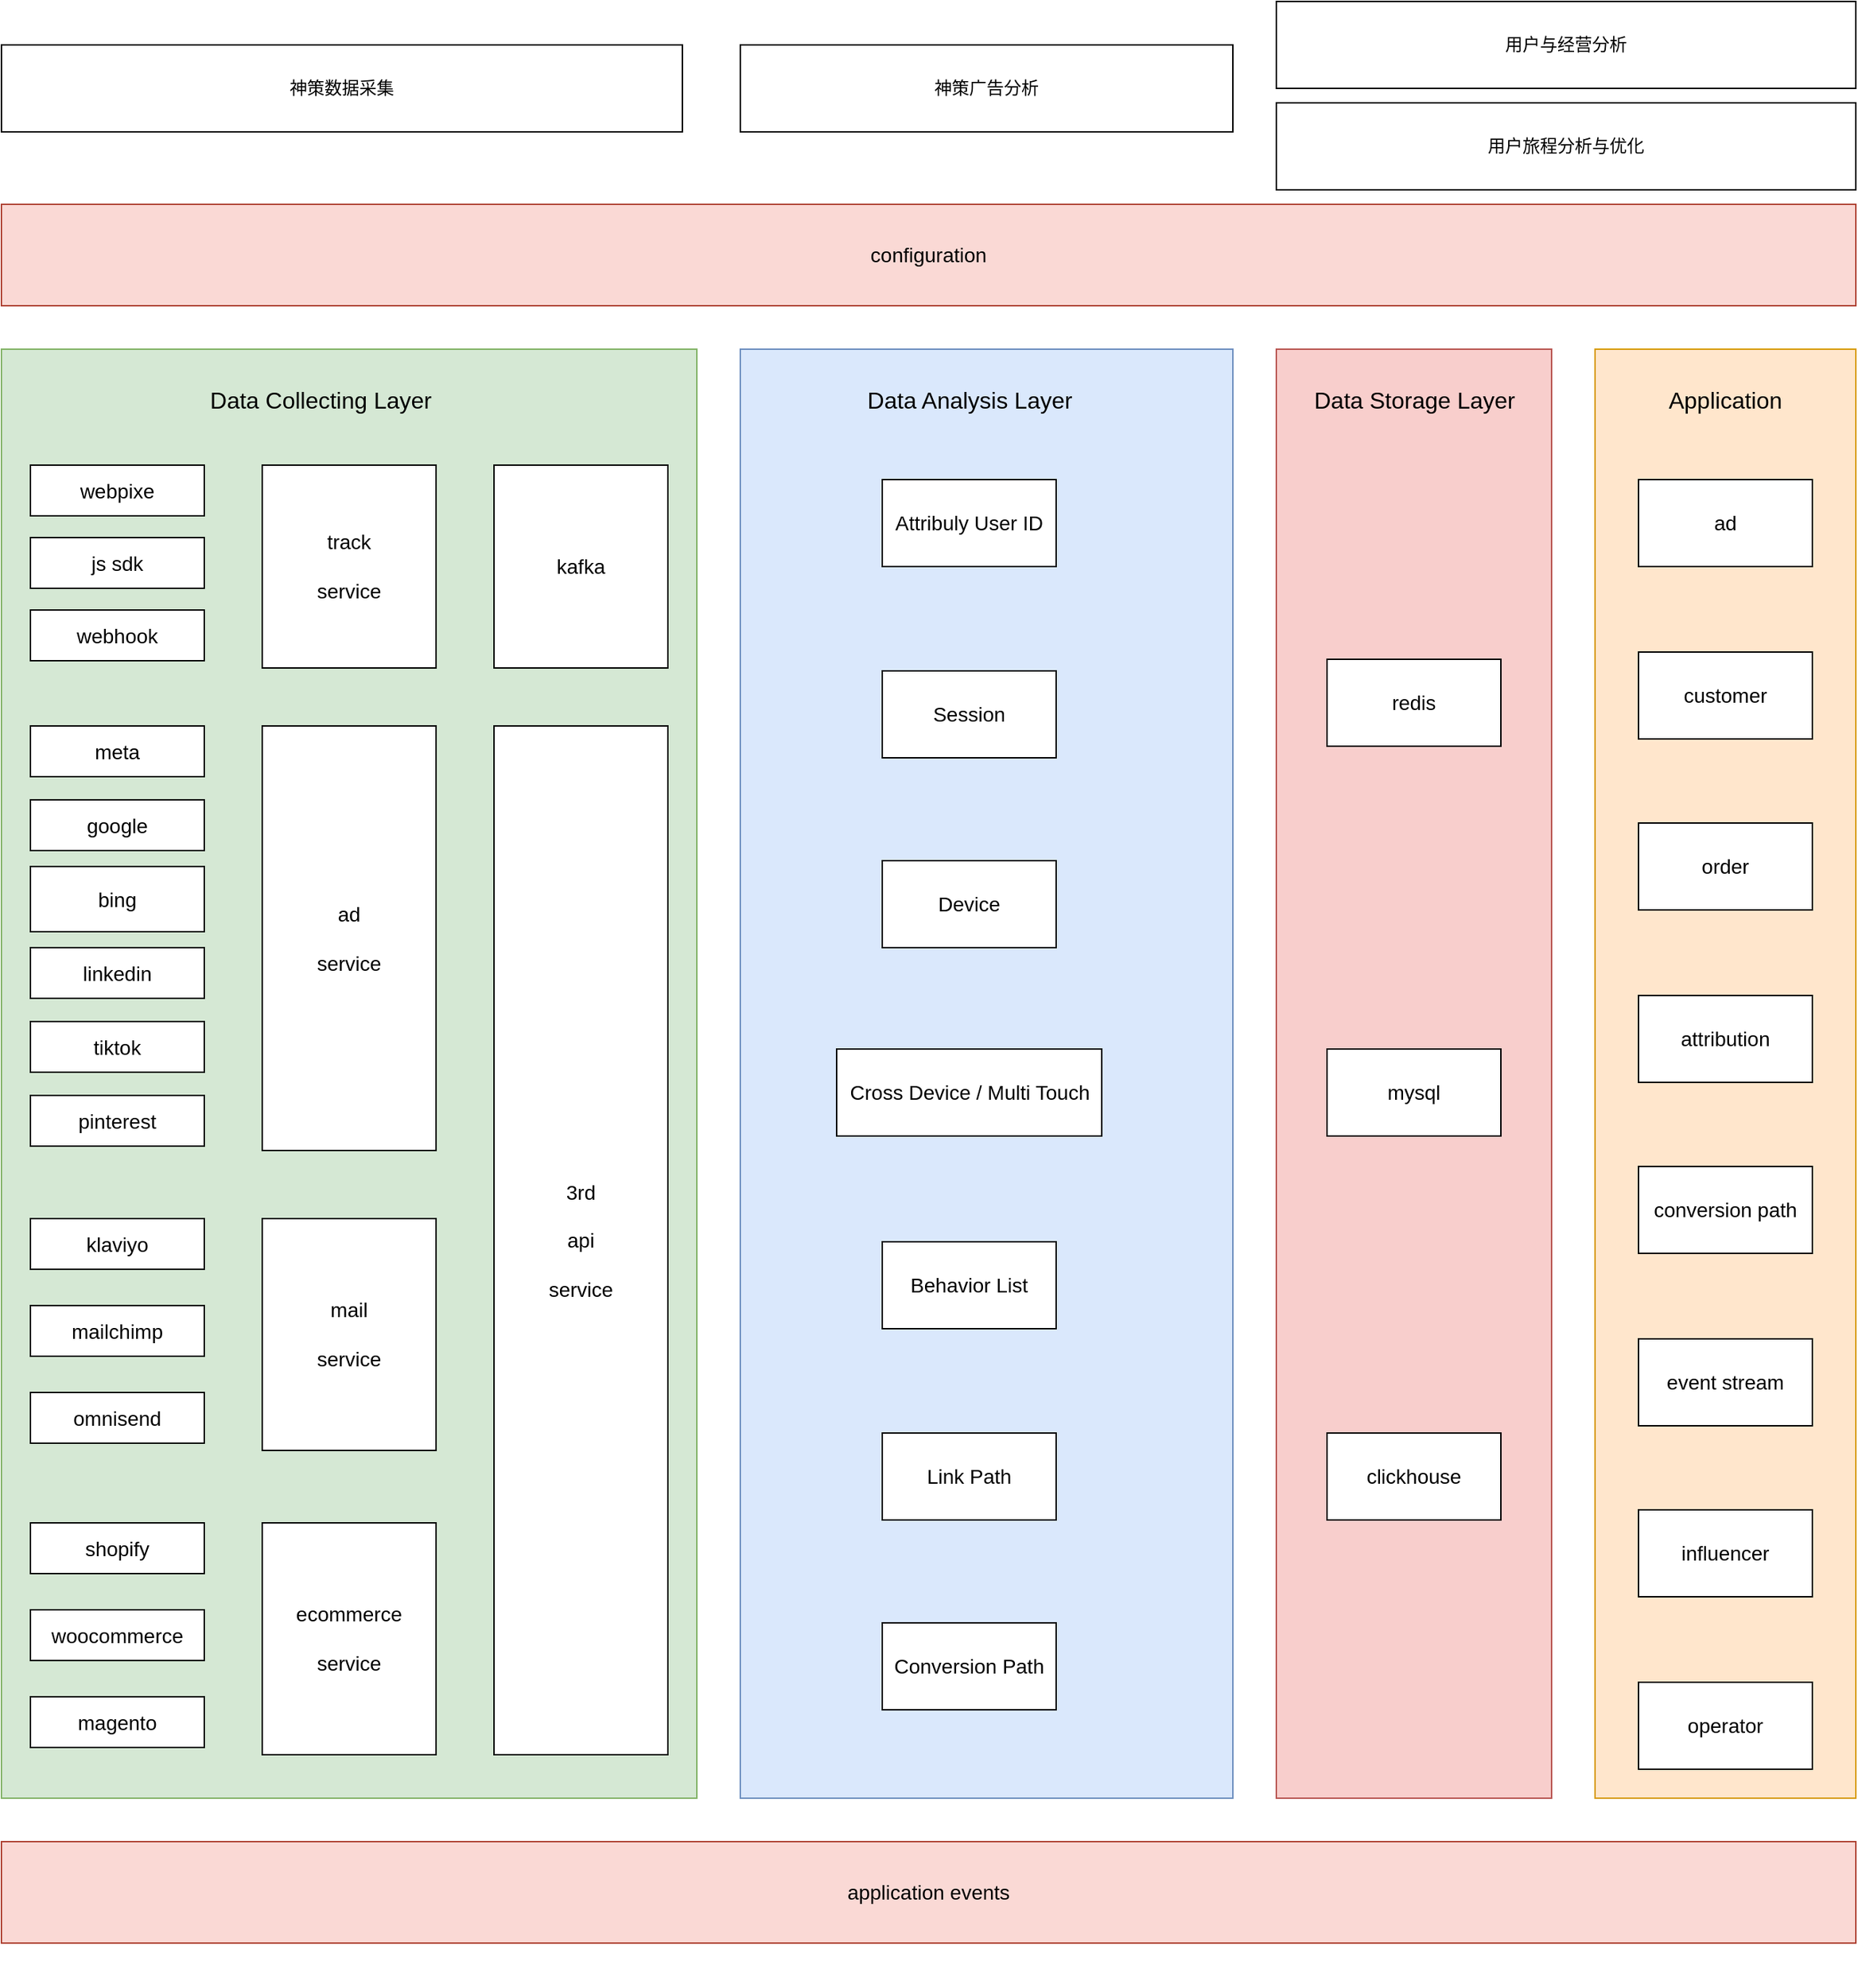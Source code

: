 <mxfile version="22.1.11" type="github">
  <diagram name="第 1 页" id="z60zmUDA_NRWNLkNqfMZ">
    <mxGraphModel dx="1026" dy="581" grid="1" gridSize="10" guides="1" tooltips="1" connect="1" arrows="1" fold="1" page="1" pageScale="1" pageWidth="827" pageHeight="1169" math="0" shadow="0">
      <root>
        <mxCell id="0" />
        <mxCell id="1" parent="0" />
        <mxCell id="jyB_UmzL48LcIVnqlv-9-22" value="" style="rounded=0;whiteSpace=wrap;html=1;fontSize=14;fillColor=#dae8fc;strokeColor=#6c8ebf;" parent="1" vertex="1">
          <mxGeometry x="600" y="290" width="340" height="1000" as="geometry" />
        </mxCell>
        <mxCell id="jyB_UmzL48LcIVnqlv-9-23" value="" style="rounded=0;whiteSpace=wrap;html=1;fontSize=14;fillColor=#f8cecc;strokeColor=#b85450;" parent="1" vertex="1">
          <mxGeometry x="970" y="290" width="190" height="1000" as="geometry" />
        </mxCell>
        <mxCell id="ryWL0rZuBNHNWBqCZ-Gl-1" value="Data Analysis Layer" style="text;html=1;strokeColor=none;fillColor=none;align=center;verticalAlign=middle;whiteSpace=wrap;rounded=0;fontSize=16;" parent="1" vertex="1">
          <mxGeometry x="685.5" y="310" width="145" height="30" as="geometry" />
        </mxCell>
        <mxCell id="ryWL0rZuBNHNWBqCZ-Gl-2" value="Data Storage Layer" style="text;html=1;strokeColor=none;fillColor=none;align=center;verticalAlign=middle;whiteSpace=wrap;rounded=0;fontSize=16;" parent="1" vertex="1">
          <mxGeometry x="987.5" y="310" width="155" height="30" as="geometry" />
        </mxCell>
        <mxCell id="ryWL0rZuBNHNWBqCZ-Gl-3" value="redis" style="rounded=0;whiteSpace=wrap;html=1;fontSize=14;" parent="1" vertex="1">
          <mxGeometry x="1005" y="504" width="120" height="60" as="geometry" />
        </mxCell>
        <mxCell id="ryWL0rZuBNHNWBqCZ-Gl-4" value="application events" style="rounded=0;whiteSpace=wrap;html=1;fontSize=14;fillColor=#fad9d5;strokeColor=#ae4132;" parent="1" vertex="1">
          <mxGeometry x="90" y="1320" width="1280" height="70" as="geometry" />
        </mxCell>
        <mxCell id="ryWL0rZuBNHNWBqCZ-Gl-5" value="mysql" style="rounded=0;whiteSpace=wrap;html=1;fontSize=14;" parent="1" vertex="1">
          <mxGeometry x="1005" y="773" width="120" height="60" as="geometry" />
        </mxCell>
        <mxCell id="ryWL0rZuBNHNWBqCZ-Gl-6" value="clickhouse" style="rounded=0;whiteSpace=wrap;html=1;fontSize=14;" parent="1" vertex="1">
          <mxGeometry x="1005" y="1038" width="120" height="60" as="geometry" />
        </mxCell>
        <mxCell id="ryWL0rZuBNHNWBqCZ-Gl-7" value="" style="rounded=0;whiteSpace=wrap;html=1;fontSize=14;fillColor=#ffe6cc;strokeColor=#d79b00;" parent="1" vertex="1">
          <mxGeometry x="1190" y="290" width="180" height="1000" as="geometry" />
        </mxCell>
        <mxCell id="ryWL0rZuBNHNWBqCZ-Gl-8" value="Application" style="text;html=1;strokeColor=none;fillColor=none;align=center;verticalAlign=middle;whiteSpace=wrap;rounded=0;fontSize=16;" parent="1" vertex="1">
          <mxGeometry x="1250" y="310" width="60" height="30" as="geometry" />
        </mxCell>
        <mxCell id="ryWL0rZuBNHNWBqCZ-Gl-9" value="ad" style="rounded=0;whiteSpace=wrap;html=1;fontSize=14;" parent="1" vertex="1">
          <mxGeometry x="1220" y="380" width="120" height="60" as="geometry" />
        </mxCell>
        <mxCell id="ryWL0rZuBNHNWBqCZ-Gl-10" value="customer" style="rounded=0;whiteSpace=wrap;html=1;fontSize=14;" parent="1" vertex="1">
          <mxGeometry x="1220" y="499" width="120" height="60" as="geometry" />
        </mxCell>
        <mxCell id="ryWL0rZuBNHNWBqCZ-Gl-11" value="order" style="rounded=0;whiteSpace=wrap;html=1;fontSize=14;" parent="1" vertex="1">
          <mxGeometry x="1220" y="617" width="120" height="60" as="geometry" />
        </mxCell>
        <mxCell id="ryWL0rZuBNHNWBqCZ-Gl-12" value="attribution" style="rounded=0;whiteSpace=wrap;html=1;fontSize=14;" parent="1" vertex="1">
          <mxGeometry x="1220" y="736" width="120" height="60" as="geometry" />
        </mxCell>
        <mxCell id="ryWL0rZuBNHNWBqCZ-Gl-13" value="conversion path" style="rounded=0;whiteSpace=wrap;html=1;fontSize=14;" parent="1" vertex="1">
          <mxGeometry x="1220" y="854" width="120" height="60" as="geometry" />
        </mxCell>
        <mxCell id="ryWL0rZuBNHNWBqCZ-Gl-14" value="event stream" style="rounded=0;whiteSpace=wrap;html=1;fontSize=14;" parent="1" vertex="1">
          <mxGeometry x="1220" y="973" width="120" height="60" as="geometry" />
        </mxCell>
        <mxCell id="ryWL0rZuBNHNWBqCZ-Gl-15" value="influencer" style="rounded=0;whiteSpace=wrap;html=1;fontSize=14;" parent="1" vertex="1">
          <mxGeometry x="1220" y="1091" width="120" height="60" as="geometry" />
        </mxCell>
        <mxCell id="ryWL0rZuBNHNWBqCZ-Gl-16" value="operator" style="rounded=0;whiteSpace=wrap;html=1;fontSize=14;" parent="1" vertex="1">
          <mxGeometry x="1220" y="1210" width="120" height="60" as="geometry" />
        </mxCell>
        <mxCell id="ryWL0rZuBNHNWBqCZ-Gl-21" value="" style="group" parent="1" vertex="1" connectable="0">
          <mxGeometry x="90" y="290" width="480" height="1130" as="geometry" />
        </mxCell>
        <mxCell id="jyB_UmzL48LcIVnqlv-9-24" value="" style="rounded=0;whiteSpace=wrap;html=1;fontSize=14;fillColor=#d5e8d4;strokeColor=#82b366;" parent="ryWL0rZuBNHNWBqCZ-Gl-21" vertex="1">
          <mxGeometry width="480" height="1000" as="geometry" />
        </mxCell>
        <mxCell id="jyB_UmzL48LcIVnqlv-9-1" value="webpixe" style="rounded=0;whiteSpace=wrap;html=1;fontSize=14;" parent="ryWL0rZuBNHNWBqCZ-Gl-21" vertex="1">
          <mxGeometry x="20" y="80" width="120" height="35" as="geometry" />
        </mxCell>
        <mxCell id="jyB_UmzL48LcIVnqlv-9-2" value="js sdk" style="rounded=0;whiteSpace=wrap;html=1;fontSize=14;" parent="ryWL0rZuBNHNWBqCZ-Gl-21" vertex="1">
          <mxGeometry x="20" y="130" width="120" height="35" as="geometry" />
        </mxCell>
        <mxCell id="jyB_UmzL48LcIVnqlv-9-3" value="webhook" style="rounded=0;whiteSpace=wrap;html=1;fontSize=14;" parent="ryWL0rZuBNHNWBqCZ-Gl-21" vertex="1">
          <mxGeometry x="20" y="180" width="120" height="35" as="geometry" />
        </mxCell>
        <mxCell id="jyB_UmzL48LcIVnqlv-9-4" value="track&lt;br style=&quot;font-size: 14px;&quot;&gt;&lt;br style=&quot;font-size: 14px;&quot;&gt;service" style="rounded=0;whiteSpace=wrap;html=1;fontSize=14;" parent="ryWL0rZuBNHNWBqCZ-Gl-21" vertex="1">
          <mxGeometry x="180" y="80" width="120" height="140" as="geometry" />
        </mxCell>
        <mxCell id="jyB_UmzL48LcIVnqlv-9-5" value="kafka" style="rounded=0;whiteSpace=wrap;html=1;fontSize=14;" parent="ryWL0rZuBNHNWBqCZ-Gl-21" vertex="1">
          <mxGeometry x="340" y="80" width="120" height="140" as="geometry" />
        </mxCell>
        <mxCell id="jyB_UmzL48LcIVnqlv-9-6" value="meta" style="rounded=0;whiteSpace=wrap;html=1;fontSize=14;" parent="ryWL0rZuBNHNWBqCZ-Gl-21" vertex="1">
          <mxGeometry x="20" y="260" width="120" height="35" as="geometry" />
        </mxCell>
        <mxCell id="jyB_UmzL48LcIVnqlv-9-7" value="google" style="rounded=0;whiteSpace=wrap;html=1;fontSize=14;" parent="ryWL0rZuBNHNWBqCZ-Gl-21" vertex="1">
          <mxGeometry x="20" y="311" width="120" height="35" as="geometry" />
        </mxCell>
        <mxCell id="jyB_UmzL48LcIVnqlv-9-8" value="bing" style="rounded=0;whiteSpace=wrap;html=1;fontSize=14;" parent="ryWL0rZuBNHNWBqCZ-Gl-21" vertex="1">
          <mxGeometry x="20" y="357" width="120" height="45" as="geometry" />
        </mxCell>
        <mxCell id="jyB_UmzL48LcIVnqlv-9-9" value="linkedin" style="rounded=0;whiteSpace=wrap;html=1;fontSize=14;" parent="ryWL0rZuBNHNWBqCZ-Gl-21" vertex="1">
          <mxGeometry x="20" y="413" width="120" height="35" as="geometry" />
        </mxCell>
        <mxCell id="jyB_UmzL48LcIVnqlv-9-10" value="tiktok" style="rounded=0;whiteSpace=wrap;html=1;fontSize=14;" parent="ryWL0rZuBNHNWBqCZ-Gl-21" vertex="1">
          <mxGeometry x="20" y="464" width="120" height="35" as="geometry" />
        </mxCell>
        <mxCell id="jyB_UmzL48LcIVnqlv-9-11" value="pinterest" style="rounded=0;whiteSpace=wrap;html=1;fontSize=14;" parent="ryWL0rZuBNHNWBqCZ-Gl-21" vertex="1">
          <mxGeometry x="20" y="515" width="120" height="35" as="geometry" />
        </mxCell>
        <mxCell id="jyB_UmzL48LcIVnqlv-9-12" value="klaviyo" style="rounded=0;whiteSpace=wrap;html=1;fontSize=14;" parent="ryWL0rZuBNHNWBqCZ-Gl-21" vertex="1">
          <mxGeometry x="20" y="600" width="120" height="35" as="geometry" />
        </mxCell>
        <mxCell id="jyB_UmzL48LcIVnqlv-9-13" value="mailchimp" style="rounded=0;whiteSpace=wrap;html=1;fontSize=14;" parent="ryWL0rZuBNHNWBqCZ-Gl-21" vertex="1">
          <mxGeometry x="20" y="660" width="120" height="35" as="geometry" />
        </mxCell>
        <mxCell id="jyB_UmzL48LcIVnqlv-9-14" value="omnisend" style="rounded=0;whiteSpace=wrap;html=1;fontSize=14;" parent="ryWL0rZuBNHNWBqCZ-Gl-21" vertex="1">
          <mxGeometry x="20" y="720" width="120" height="35" as="geometry" />
        </mxCell>
        <mxCell id="jyB_UmzL48LcIVnqlv-9-15" value="shopify" style="rounded=0;whiteSpace=wrap;html=1;fontSize=14;" parent="ryWL0rZuBNHNWBqCZ-Gl-21" vertex="1">
          <mxGeometry x="20" y="810" width="120" height="35" as="geometry" />
        </mxCell>
        <mxCell id="jyB_UmzL48LcIVnqlv-9-16" value="woocommerce" style="rounded=0;whiteSpace=wrap;html=1;fontSize=14;" parent="ryWL0rZuBNHNWBqCZ-Gl-21" vertex="1">
          <mxGeometry x="20" y="870" width="120" height="35" as="geometry" />
        </mxCell>
        <mxCell id="jyB_UmzL48LcIVnqlv-9-17" value="magento" style="rounded=0;whiteSpace=wrap;html=1;fontSize=14;" parent="ryWL0rZuBNHNWBqCZ-Gl-21" vertex="1">
          <mxGeometry x="20" y="930" width="120" height="35" as="geometry" />
        </mxCell>
        <mxCell id="jyB_UmzL48LcIVnqlv-9-18" value="ad&lt;br style=&quot;font-size: 14px;&quot;&gt;&lt;br style=&quot;font-size: 14px;&quot;&gt;service" style="rounded=0;whiteSpace=wrap;html=1;fontSize=14;" parent="ryWL0rZuBNHNWBqCZ-Gl-21" vertex="1">
          <mxGeometry x="180" y="260" width="120" height="293" as="geometry" />
        </mxCell>
        <mxCell id="jyB_UmzL48LcIVnqlv-9-19" value="mail&lt;br style=&quot;font-size: 14px;&quot;&gt;&lt;br style=&quot;font-size: 14px;&quot;&gt;service" style="rounded=0;whiteSpace=wrap;html=1;fontSize=14;" parent="ryWL0rZuBNHNWBqCZ-Gl-21" vertex="1">
          <mxGeometry x="180" y="600" width="120" height="160" as="geometry" />
        </mxCell>
        <mxCell id="jyB_UmzL48LcIVnqlv-9-20" value="ecommerce&lt;br style=&quot;font-size: 14px;&quot;&gt;&lt;br style=&quot;font-size: 14px;&quot;&gt;service" style="rounded=0;whiteSpace=wrap;html=1;fontSize=14;" parent="ryWL0rZuBNHNWBqCZ-Gl-21" vertex="1">
          <mxGeometry x="180" y="810" width="120" height="160" as="geometry" />
        </mxCell>
        <mxCell id="jyB_UmzL48LcIVnqlv-9-21" value="3rd&lt;br style=&quot;font-size: 14px;&quot;&gt;&lt;br style=&quot;font-size: 14px;&quot;&gt;api&lt;br style=&quot;font-size: 14px;&quot;&gt;&lt;br style=&quot;font-size: 14px;&quot;&gt;service" style="rounded=0;whiteSpace=wrap;html=1;fontSize=14;" parent="ryWL0rZuBNHNWBqCZ-Gl-21" vertex="1">
          <mxGeometry x="340" y="260" width="120" height="710" as="geometry" />
        </mxCell>
        <mxCell id="jyB_UmzL48LcIVnqlv-9-26" value="Data Collecting Layer" style="text;html=1;align=center;verticalAlign=middle;resizable=0;points=[];autosize=1;strokeColor=none;fillColor=none;fontSize=16;" parent="ryWL0rZuBNHNWBqCZ-Gl-21" vertex="1">
          <mxGeometry x="130" y="20" width="180" height="30" as="geometry" />
        </mxCell>
        <mxCell id="ryWL0rZuBNHNWBqCZ-Gl-24" value="Attribuly User ID" style="rounded=0;whiteSpace=wrap;html=1;labelBorderColor=none;fontSize=14;" parent="1" vertex="1">
          <mxGeometry x="698" y="380" width="120" height="60" as="geometry" />
        </mxCell>
        <mxCell id="ryWL0rZuBNHNWBqCZ-Gl-25" value="Session" style="rounded=0;whiteSpace=wrap;html=1;labelBorderColor=none;fontSize=14;" parent="1" vertex="1">
          <mxGeometry x="698" y="512" width="120" height="60" as="geometry" />
        </mxCell>
        <mxCell id="ryWL0rZuBNHNWBqCZ-Gl-26" value="Device" style="rounded=0;whiteSpace=wrap;html=1;labelBorderColor=none;fontSize=14;" parent="1" vertex="1">
          <mxGeometry x="698" y="643" width="120" height="60" as="geometry" />
        </mxCell>
        <mxCell id="ryWL0rZuBNHNWBqCZ-Gl-27" value="Cross Device / Multi Touch" style="rounded=0;whiteSpace=wrap;html=1;labelBorderColor=none;fontSize=14;" parent="1" vertex="1">
          <mxGeometry x="666.5" y="773" width="183" height="60" as="geometry" />
        </mxCell>
        <mxCell id="ryWL0rZuBNHNWBqCZ-Gl-28" value="Behavior List" style="rounded=0;whiteSpace=wrap;html=1;labelBorderColor=none;fontSize=14;" parent="1" vertex="1">
          <mxGeometry x="698" y="906" width="120" height="60" as="geometry" />
        </mxCell>
        <mxCell id="ryWL0rZuBNHNWBqCZ-Gl-29" value="Link Path" style="rounded=0;whiteSpace=wrap;html=1;labelBorderColor=none;fontSize=14;" parent="1" vertex="1">
          <mxGeometry x="698" y="1038" width="120" height="60" as="geometry" />
        </mxCell>
        <mxCell id="ryWL0rZuBNHNWBqCZ-Gl-30" value="Conversion Path" style="rounded=0;whiteSpace=wrap;html=1;labelBorderColor=none;fontSize=14;" parent="1" vertex="1">
          <mxGeometry x="698" y="1169" width="120" height="60" as="geometry" />
        </mxCell>
        <mxCell id="ryWL0rZuBNHNWBqCZ-Gl-31" value="configuration" style="rounded=0;whiteSpace=wrap;html=1;fontSize=14;fillColor=#fad9d5;strokeColor=#ae4132;" parent="1" vertex="1">
          <mxGeometry x="90" y="190" width="1280" height="70" as="geometry" />
        </mxCell>
        <mxCell id="G1LCGf7eFojKXsm7K3be-3" value="神策数据采集" style="rounded=0;whiteSpace=wrap;html=1;" vertex="1" parent="1">
          <mxGeometry x="90" y="80" width="470" height="60" as="geometry" />
        </mxCell>
        <mxCell id="G1LCGf7eFojKXsm7K3be-4" value="神策广告分析" style="rounded=0;whiteSpace=wrap;html=1;" vertex="1" parent="1">
          <mxGeometry x="600" y="80" width="340" height="60" as="geometry" />
        </mxCell>
        <mxCell id="G1LCGf7eFojKXsm7K3be-5" value="用户与经营分析" style="rounded=0;whiteSpace=wrap;html=1;" vertex="1" parent="1">
          <mxGeometry x="970" y="50" width="400" height="60" as="geometry" />
        </mxCell>
        <mxCell id="G1LCGf7eFojKXsm7K3be-7" value="用户旅程分析与优化" style="rounded=0;whiteSpace=wrap;html=1;" vertex="1" parent="1">
          <mxGeometry x="970" y="120" width="400" height="60" as="geometry" />
        </mxCell>
      </root>
    </mxGraphModel>
  </diagram>
</mxfile>
